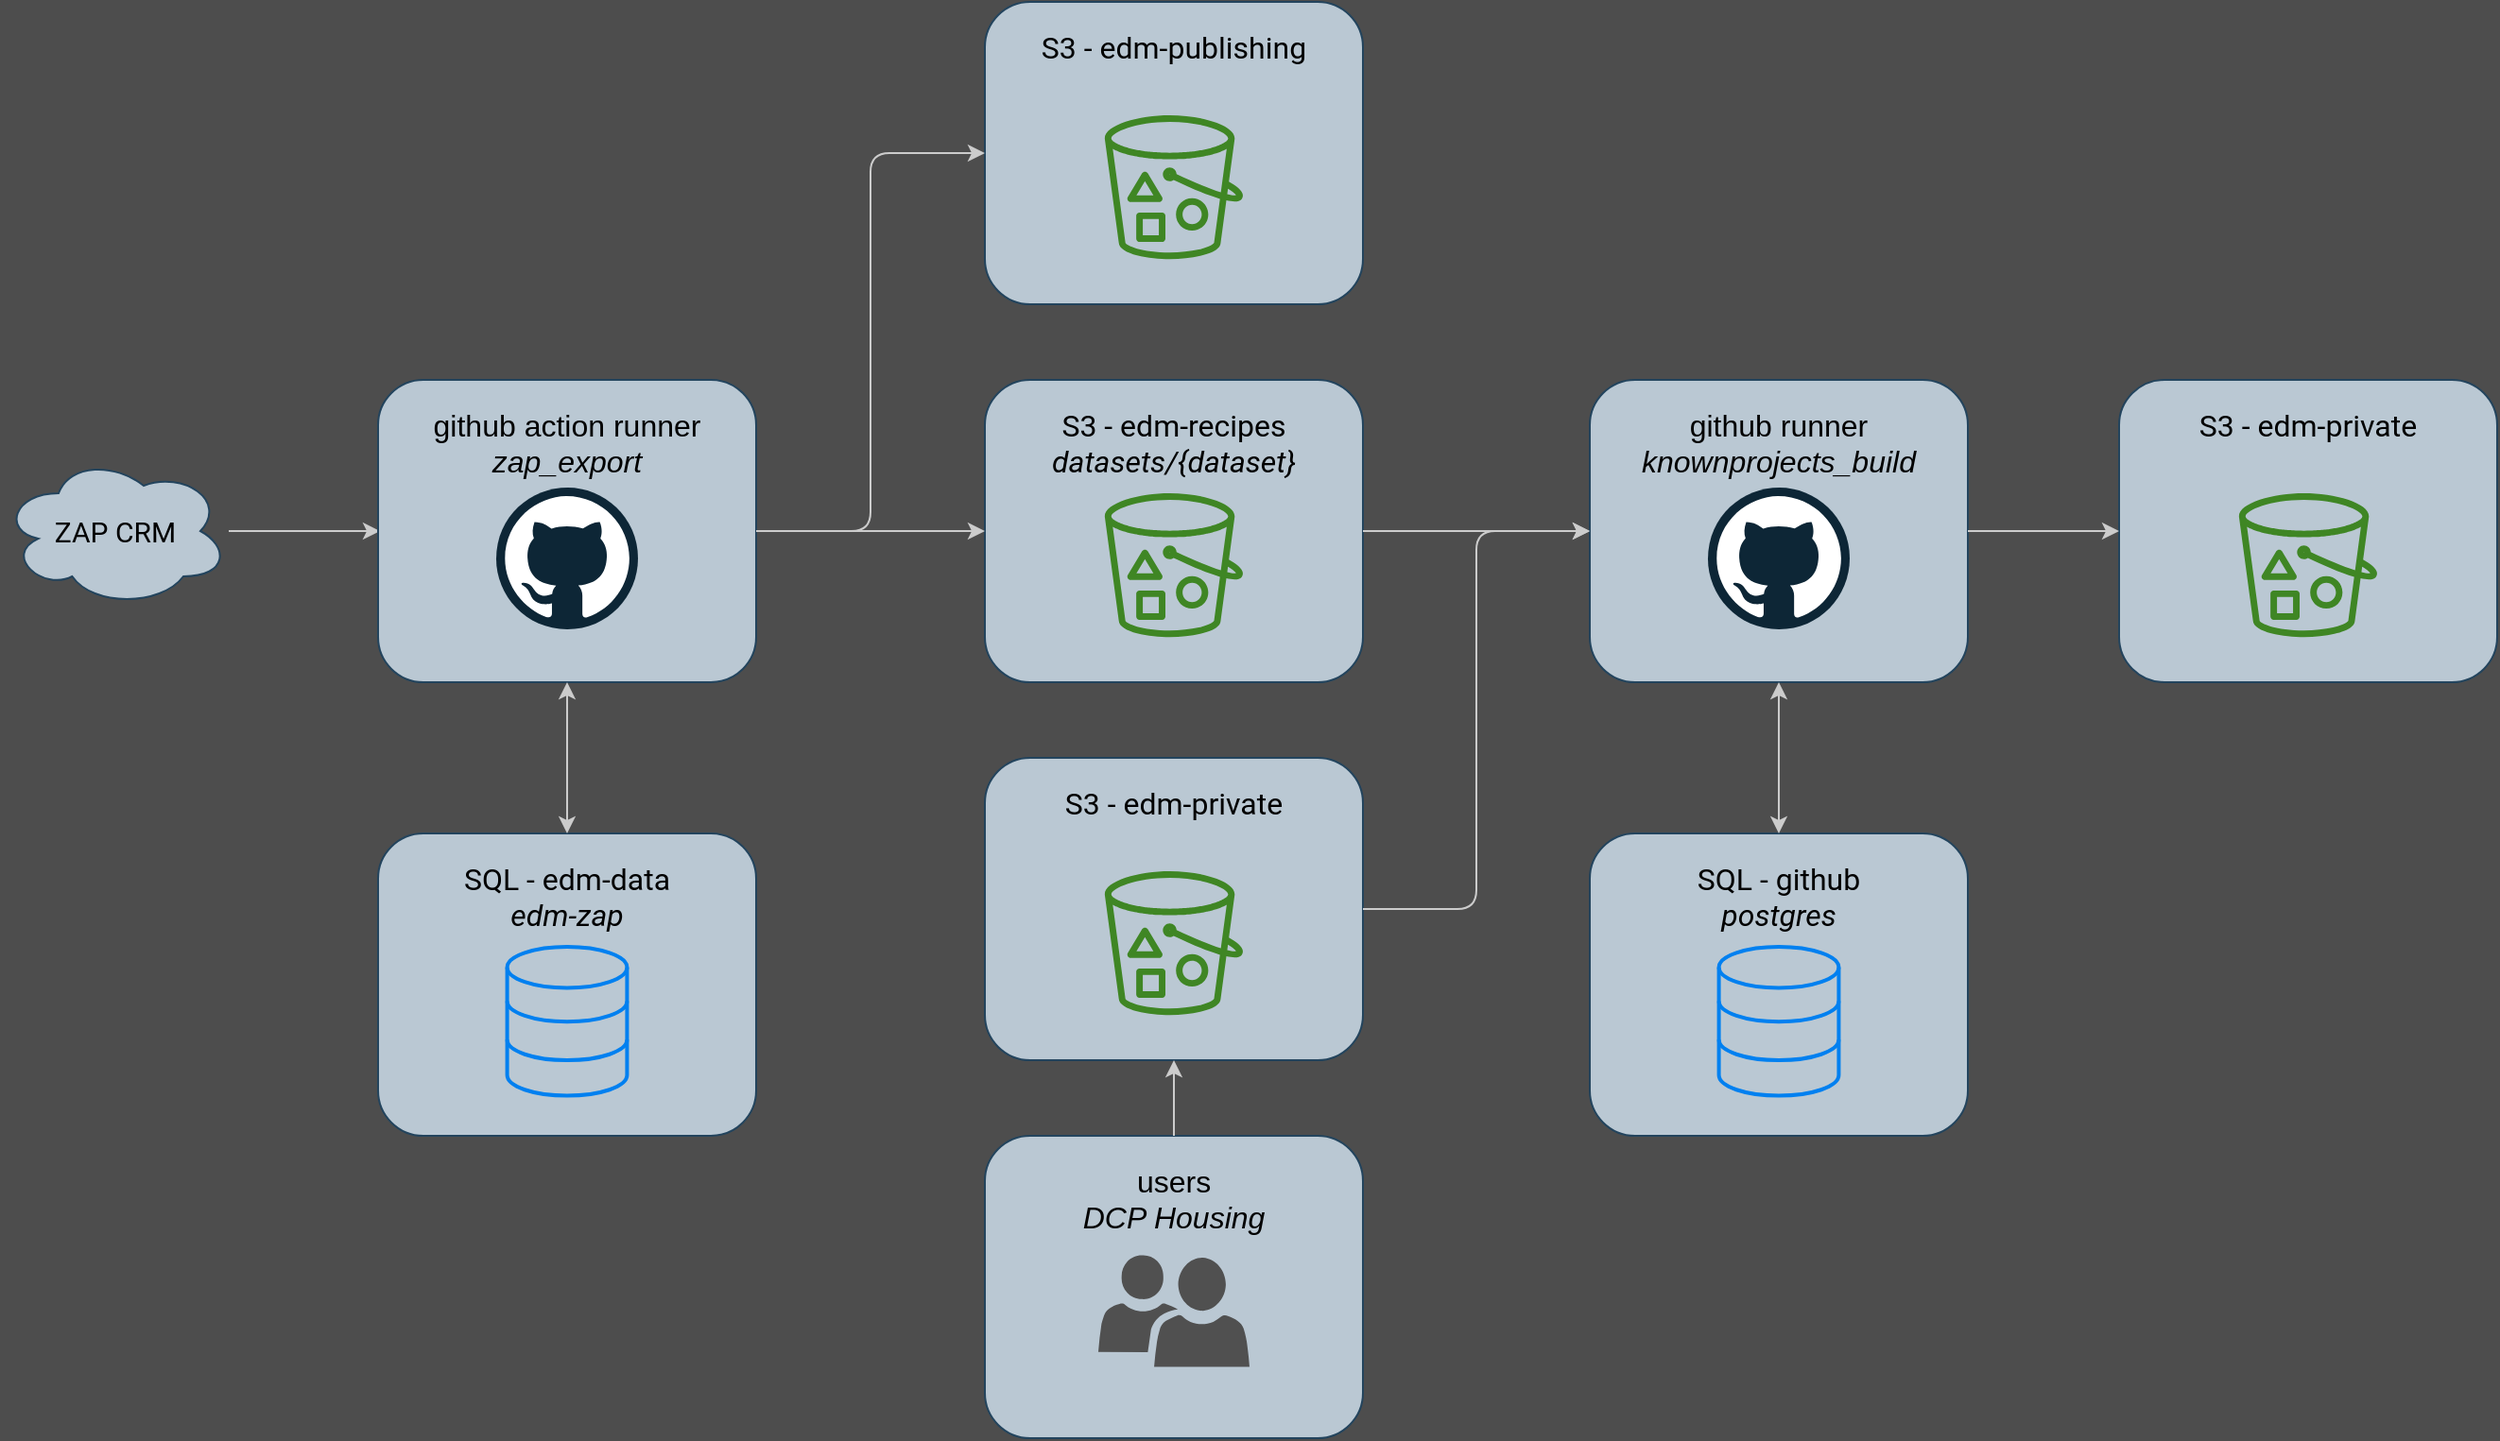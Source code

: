 <mxfile scale="1" border="40">
    <diagram id="ZGiubuzTnFsMa45nnlA5" name="Page-1">
        <mxGraphModel dx="581" dy="695" grid="1" gridSize="10" guides="1" tooltips="1" connect="1" arrows="1" fold="1" page="1" pageScale="1" pageWidth="1600" pageHeight="900" background="#4D4D4D" math="0" shadow="0">
            <root>
                <mxCell id="0"/>
                <mxCell id="1" parent="0"/>
                <mxCell id="335" style="edgeStyle=none;html=1;strokeColor=#CCCCCC;" parent="1" source="316" edge="1">
                    <mxGeometry relative="1" as="geometry">
                        <mxPoint x="320" y="360" as="targetPoint"/>
                    </mxGeometry>
                </mxCell>
                <mxCell id="316" value="ZAP CRM" style="ellipse;shape=cloud;whiteSpace=wrap;html=1;fontSize=15;fillColor=#bac8d3;strokeColor=#23445d;fontFamily=Roboto;fontSource=https%3A%2F%2Ffonts.googleapis.com%2Fcss%3Ffamily%3DRoboto;" parent="1" vertex="1">
                    <mxGeometry x="120" y="320" width="120" height="80" as="geometry"/>
                </mxCell>
                <mxCell id="317" value="" style="group;fontFamily=Roboto;fontSource=https%3A%2F%2Ffonts.googleapis.com%2Fcss%3Ffamily%3DRoboto;fontSize=10;" parent="1" vertex="1" connectable="0">
                    <mxGeometry x="640" y="280.0" width="200" height="160" as="geometry"/>
                </mxCell>
                <mxCell id="318" value="S3 -&amp;nbsp;edm-recipes&lt;br&gt;&lt;i&gt;datasets/{dataset}&lt;/i&gt;" style="rounded=1;whiteSpace=wrap;html=1;fontFamily=Roboto;fontSize=16;fontColor=default;align=center;strokeColor=#23445d;fillColor=#bac8d3;fillStyle=solid;verticalAlign=top;spacing=10;fontSource=https%3A%2F%2Ffonts.googleapis.com%2Fcss%3Ffamily%3DRoboto;" parent="317" vertex="1">
                    <mxGeometry width="200" height="160" as="geometry"/>
                </mxCell>
                <mxCell id="319" value="" style="sketch=0;outlineConnect=0;fontColor=#232F3E;gradientColor=none;fillColor=#3F8624;strokeColor=none;dashed=0;verticalLabelPosition=bottom;verticalAlign=top;align=center;html=1;fontSize=16;fontStyle=0;aspect=fixed;pointerEvents=1;shape=mxgraph.aws4.bucket_with_objects;fontFamily=Roboto;fontSource=https%3A%2F%2Ffonts.googleapis.com%2Fcss%3Ffamily%3DRoboto;" parent="317" vertex="1">
                    <mxGeometry x="63.415" y="60.0" width="73.171" height="76.098" as="geometry"/>
                </mxCell>
                <mxCell id="320" value="" style="group;fontFamily=Roboto;fontSource=https%3A%2F%2Ffonts.googleapis.com%2Fcss%3Ffamily%3DRoboto;fontSize=10;" parent="1" vertex="1" connectable="0">
                    <mxGeometry x="319" y="520" width="200" height="160" as="geometry"/>
                </mxCell>
                <mxCell id="321" value="SQL - edm-data&lt;br&gt;&lt;i&gt;edm-zap&lt;/i&gt;" style="rounded=1;whiteSpace=wrap;html=1;fontFamily=Roboto;fontSize=16;fontColor=default;align=center;strokeColor=#23445d;fillColor=#bac8d3;fillStyle=solid;verticalAlign=top;spacing=10;fontSource=https%3A%2F%2Ffonts.googleapis.com%2Fcss%3Ffamily%3DRoboto;" parent="320" vertex="1">
                    <mxGeometry width="200" height="160" as="geometry"/>
                </mxCell>
                <mxCell id="322" value="" style="html=1;verticalLabelPosition=bottom;align=center;labelBackgroundColor=#ffffff;verticalAlign=top;strokeWidth=2;strokeColor=#0080F0;shadow=0;dashed=0;shape=mxgraph.ios7.icons.data;fontSize=16;fontColor=#000000;fillColor=none;fontFamily=Roboto;fontSource=https%3A%2F%2Ffonts.googleapis.com%2Fcss%3Ffamily%3DRoboto;" parent="320" vertex="1">
                    <mxGeometry x="68.293" y="60.0" width="63.415" height="78.81" as="geometry"/>
                </mxCell>
                <mxCell id="325" value="" style="group" parent="1" vertex="1" connectable="0">
                    <mxGeometry x="319" y="280.0" width="200" height="160" as="geometry"/>
                </mxCell>
                <mxCell id="323" value="github action runner&lt;br&gt;&lt;i&gt;zap_export&lt;/i&gt;" style="rounded=1;whiteSpace=wrap;html=1;fontFamily=Helvetica;fontSize=16;fontColor=default;align=center;strokeColor=#23445d;fillColor=#bac8d3;fillStyle=solid;verticalAlign=top;spacing=10;" parent="325" vertex="1">
                    <mxGeometry width="200" height="160" as="geometry"/>
                </mxCell>
                <mxCell id="324" value="" style="dashed=0;outlineConnect=0;html=1;align=center;labelPosition=center;verticalLabelPosition=bottom;verticalAlign=top;shape=mxgraph.weblogos.github" parent="325" vertex="1">
                    <mxGeometry x="62.5" y="57.0" width="75" height="75" as="geometry"/>
                </mxCell>
                <mxCell id="329" value="" style="group;fontFamily=Roboto;fontSource=https%3A%2F%2Ffonts.googleapis.com%2Fcss%3Ffamily%3DRoboto;fontSize=10;" parent="1" vertex="1" connectable="0">
                    <mxGeometry x="640" y="80" width="200" height="160" as="geometry"/>
                </mxCell>
                <mxCell id="330" value="S3 -&amp;nbsp;edm-publishing" style="rounded=1;whiteSpace=wrap;html=1;fontFamily=Roboto;fontSize=16;fontColor=default;align=center;strokeColor=#23445d;fillColor=#bac8d3;fillStyle=solid;verticalAlign=top;spacing=10;fontSource=https%3A%2F%2Ffonts.googleapis.com%2Fcss%3Ffamily%3DRoboto;" parent="329" vertex="1">
                    <mxGeometry width="200" height="160" as="geometry"/>
                </mxCell>
                <mxCell id="331" value="" style="sketch=0;outlineConnect=0;fontColor=#232F3E;gradientColor=none;fillColor=#3F8624;strokeColor=none;dashed=0;verticalLabelPosition=bottom;verticalAlign=top;align=center;html=1;fontSize=16;fontStyle=0;aspect=fixed;pointerEvents=1;shape=mxgraph.aws4.bucket_with_objects;fontFamily=Roboto;fontSource=https%3A%2F%2Ffonts.googleapis.com%2Fcss%3Ffamily%3DRoboto;" parent="329" vertex="1">
                    <mxGeometry x="63.415" y="60.0" width="73.171" height="76.098" as="geometry"/>
                </mxCell>
                <mxCell id="332" value="" style="group;fontFamily=Roboto;fontSource=https%3A%2F%2Ffonts.googleapis.com%2Fcss%3Ffamily%3DRoboto;fontSize=10;" parent="1" vertex="1" connectable="0">
                    <mxGeometry x="640" y="480" width="200" height="160" as="geometry"/>
                </mxCell>
                <mxCell id="333" value="S3 -&amp;nbsp;edm-private&lt;br&gt;" style="rounded=1;whiteSpace=wrap;html=1;fontFamily=Roboto;fontSize=16;fontColor=default;align=center;strokeColor=#23445d;fillColor=#bac8d3;fillStyle=solid;verticalAlign=top;spacing=10;fontSource=https%3A%2F%2Ffonts.googleapis.com%2Fcss%3Ffamily%3DRoboto;" parent="332" vertex="1">
                    <mxGeometry width="200" height="160" as="geometry"/>
                </mxCell>
                <mxCell id="334" value="" style="sketch=0;outlineConnect=0;fontColor=#232F3E;gradientColor=none;fillColor=#3F8624;strokeColor=none;dashed=0;verticalLabelPosition=bottom;verticalAlign=top;align=center;html=1;fontSize=16;fontStyle=0;aspect=fixed;pointerEvents=1;shape=mxgraph.aws4.bucket_with_objects;fontFamily=Roboto;fontSource=https%3A%2F%2Ffonts.googleapis.com%2Fcss%3Ffamily%3DRoboto;" parent="332" vertex="1">
                    <mxGeometry x="63.415" y="60.0" width="73.171" height="76.098" as="geometry"/>
                </mxCell>
                <mxCell id="336" style="edgeStyle=none;html=1;entryX=0.5;entryY=0;entryDx=0;entryDy=0;strokeColor=#CCCCCC;startArrow=classic;startFill=1;" parent="1" source="323" target="321" edge="1">
                    <mxGeometry relative="1" as="geometry"/>
                </mxCell>
                <mxCell id="338" style="edgeStyle=orthogonalEdgeStyle;html=1;entryX=0;entryY=0.5;entryDx=0;entryDy=0;strokeColor=#CCCCCC;startArrow=none;startFill=0;" parent="1" source="323" target="318" edge="1">
                    <mxGeometry relative="1" as="geometry"/>
                </mxCell>
                <mxCell id="339" style="edgeStyle=orthogonalEdgeStyle;shape=connector;rounded=1;html=1;entryX=0;entryY=0.5;entryDx=0;entryDy=0;labelBackgroundColor=default;strokeColor=#CCCCCC;fontFamily=Helvetica;fontSize=11;fontColor=default;startArrow=none;startFill=0;endArrow=classic;" parent="1" source="323" target="330" edge="1">
                    <mxGeometry relative="1" as="geometry"/>
                </mxCell>
                <mxCell id="341" value="" style="group" parent="1" vertex="1" connectable="0">
                    <mxGeometry x="960" y="280.0" width="200" height="160" as="geometry"/>
                </mxCell>
                <mxCell id="342" value="github runner&lt;br&gt;&lt;i&gt;knownprojects_build&lt;/i&gt;" style="rounded=1;whiteSpace=wrap;html=1;fontFamily=Helvetica;fontSize=16;fontColor=default;align=center;strokeColor=#23445d;fillColor=#bac8d3;fillStyle=solid;verticalAlign=top;spacing=10;" parent="341" vertex="1">
                    <mxGeometry width="200" height="160" as="geometry"/>
                </mxCell>
                <mxCell id="343" value="" style="dashed=0;outlineConnect=0;html=1;align=center;labelPosition=center;verticalLabelPosition=bottom;verticalAlign=top;shape=mxgraph.weblogos.github" parent="341" vertex="1">
                    <mxGeometry x="62.5" y="57.0" width="75" height="75" as="geometry"/>
                </mxCell>
                <mxCell id="344" style="edgeStyle=orthogonalEdgeStyle;shape=connector;rounded=1;html=1;entryX=0;entryY=0.5;entryDx=0;entryDy=0;labelBackgroundColor=default;strokeColor=#CCCCCC;fontFamily=Helvetica;fontSize=11;fontColor=default;startArrow=none;startFill=0;endArrow=classic;" parent="1" source="318" target="342" edge="1">
                    <mxGeometry relative="1" as="geometry"/>
                </mxCell>
                <mxCell id="345" value="" style="group;fontFamily=Roboto;fontSource=https%3A%2F%2Ffonts.googleapis.com%2Fcss%3Ffamily%3DRoboto;fontSize=10;" parent="1" vertex="1" connectable="0">
                    <mxGeometry x="960" y="520" width="200" height="160" as="geometry"/>
                </mxCell>
                <mxCell id="346" value="SQL - github&lt;br&gt;&lt;i&gt;postgres&lt;/i&gt;" style="rounded=1;whiteSpace=wrap;html=1;fontFamily=Roboto;fontSize=16;fontColor=default;align=center;strokeColor=#23445d;fillColor=#bac8d3;fillStyle=solid;verticalAlign=top;spacing=10;fontSource=https%3A%2F%2Ffonts.googleapis.com%2Fcss%3Ffamily%3DRoboto;" parent="345" vertex="1">
                    <mxGeometry width="200" height="160" as="geometry"/>
                </mxCell>
                <mxCell id="347" value="" style="html=1;verticalLabelPosition=bottom;align=center;labelBackgroundColor=#ffffff;verticalAlign=top;strokeWidth=2;strokeColor=#0080F0;shadow=0;dashed=0;shape=mxgraph.ios7.icons.data;fontSize=16;fontColor=#000000;fillColor=none;fontFamily=Roboto;fontSource=https%3A%2F%2Ffonts.googleapis.com%2Fcss%3Ffamily%3DRoboto;" parent="345" vertex="1">
                    <mxGeometry x="68.293" y="60.0" width="63.415" height="78.81" as="geometry"/>
                </mxCell>
                <mxCell id="348" style="edgeStyle=orthogonalEdgeStyle;shape=connector;rounded=1;html=1;entryX=0.5;entryY=0;entryDx=0;entryDy=0;labelBackgroundColor=default;strokeColor=#CCCCCC;fontFamily=Helvetica;fontSize=11;fontColor=default;startArrow=classic;startFill=1;endArrow=classic;" parent="1" source="342" target="346" edge="1">
                    <mxGeometry relative="1" as="geometry"/>
                </mxCell>
                <mxCell id="350" style="edgeStyle=orthogonalEdgeStyle;shape=connector;rounded=1;html=1;entryX=0;entryY=0.5;entryDx=0;entryDy=0;labelBackgroundColor=default;strokeColor=#CCCCCC;fontFamily=Helvetica;fontSize=11;fontColor=default;startArrow=none;startFill=0;endArrow=classic;" parent="1" source="333" target="342" edge="1">
                    <mxGeometry relative="1" as="geometry"/>
                </mxCell>
                <mxCell id="351" value="" style="group" parent="1" vertex="1" connectable="0">
                    <mxGeometry x="640" y="680" width="200" height="160" as="geometry"/>
                </mxCell>
                <mxCell id="357" value="" style="group" parent="351" vertex="1" connectable="0">
                    <mxGeometry width="200" height="160" as="geometry"/>
                </mxCell>
                <mxCell id="352" value="users&lt;br&gt;&lt;i&gt;DCP Housing&lt;/i&gt;" style="rounded=1;whiteSpace=wrap;html=1;fontFamily=Helvetica;fontSize=16;fontColor=default;align=center;strokeColor=#23445d;fillColor=#bac8d3;fillStyle=solid;verticalAlign=top;spacing=10;" parent="357" vertex="1">
                    <mxGeometry width="200" height="160" as="geometry"/>
                </mxCell>
                <mxCell id="355" value="" style="sketch=0;pointerEvents=1;shadow=0;dashed=0;html=1;strokeColor=none;labelPosition=center;verticalLabelPosition=bottom;verticalAlign=top;align=center;fillColor=#505050;shape=mxgraph.mscae.intune.user_group;fontFamily=Helvetica;fontSize=11;fontColor=default;aspect=fixed;" parent="357" vertex="1">
                    <mxGeometry x="60" y="63" width="80" height="59.2" as="geometry"/>
                </mxCell>
                <mxCell id="358" style="edgeStyle=orthogonalEdgeStyle;shape=connector;rounded=1;html=1;entryX=0.5;entryY=1;entryDx=0;entryDy=0;labelBackgroundColor=default;strokeColor=#CCCCCC;fontFamily=Helvetica;fontSize=11;fontColor=default;startArrow=none;startFill=0;endArrow=classic;" parent="1" source="352" target="333" edge="1">
                    <mxGeometry relative="1" as="geometry"/>
                </mxCell>
                <mxCell id="359" value="" style="group;fontFamily=Roboto;fontSource=https%3A%2F%2Ffonts.googleapis.com%2Fcss%3Ffamily%3DRoboto;fontSize=10;" parent="1" vertex="1" connectable="0">
                    <mxGeometry x="1240" y="280" width="200" height="160" as="geometry"/>
                </mxCell>
                <mxCell id="360" value="S3 -&amp;nbsp;edm-private&lt;br&gt;" style="rounded=1;whiteSpace=wrap;html=1;fontFamily=Roboto;fontSize=16;fontColor=default;align=center;strokeColor=#23445d;fillColor=#bac8d3;fillStyle=solid;verticalAlign=top;spacing=10;fontSource=https%3A%2F%2Ffonts.googleapis.com%2Fcss%3Ffamily%3DRoboto;" parent="359" vertex="1">
                    <mxGeometry width="200" height="160" as="geometry"/>
                </mxCell>
                <mxCell id="361" value="" style="sketch=0;outlineConnect=0;fontColor=#232F3E;gradientColor=none;fillColor=#3F8624;strokeColor=none;dashed=0;verticalLabelPosition=bottom;verticalAlign=top;align=center;html=1;fontSize=16;fontStyle=0;aspect=fixed;pointerEvents=1;shape=mxgraph.aws4.bucket_with_objects;fontFamily=Roboto;fontSource=https%3A%2F%2Ffonts.googleapis.com%2Fcss%3Ffamily%3DRoboto;" parent="359" vertex="1">
                    <mxGeometry x="63.415" y="60.0" width="73.171" height="76.098" as="geometry"/>
                </mxCell>
                <mxCell id="362" style="edgeStyle=orthogonalEdgeStyle;shape=connector;rounded=1;html=1;entryX=0;entryY=0.5;entryDx=0;entryDy=0;labelBackgroundColor=default;strokeColor=#CCCCCC;fontFamily=Helvetica;fontSize=11;fontColor=default;startArrow=none;startFill=0;endArrow=classic;" parent="1" source="342" target="360" edge="1">
                    <mxGeometry relative="1" as="geometry"/>
                </mxCell>
            </root>
        </mxGraphModel>
    </diagram>
</mxfile>